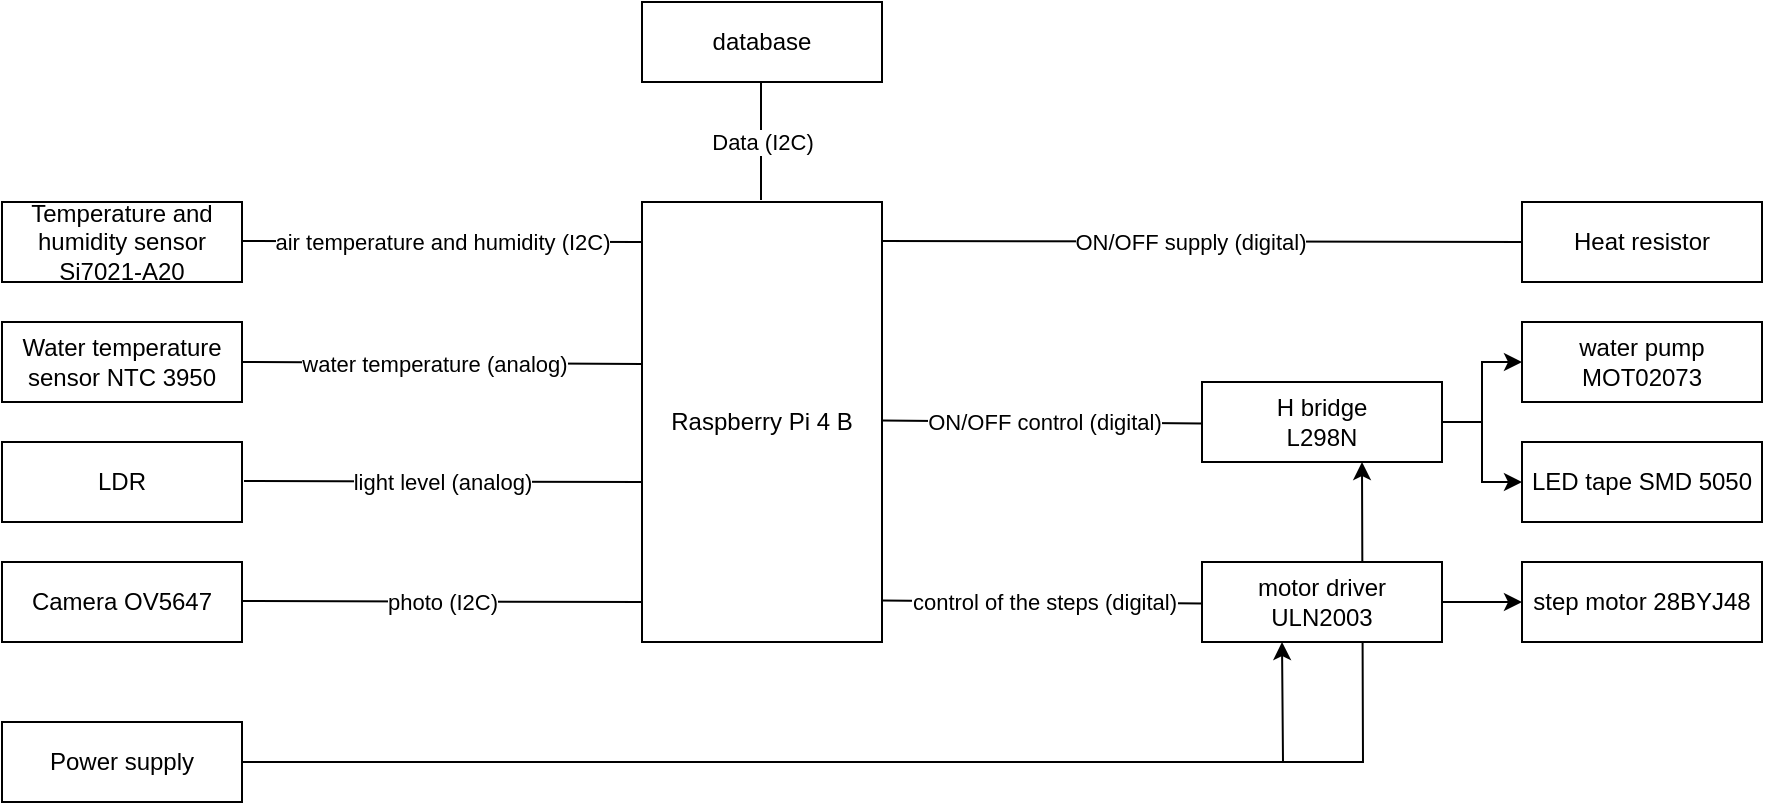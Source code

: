 <mxfile version="15.9.1" type="device"><diagram id="asgJbg-5exCg9C6luIJi" name="Page-1"><mxGraphModel dx="1422" dy="655" grid="1" gridSize="10" guides="1" tooltips="1" connect="1" arrows="1" fold="1" page="1" pageScale="1" pageWidth="827" pageHeight="1169" math="0" shadow="0"><root><mxCell id="0"/><mxCell id="1" parent="0"/><mxCell id="W08Oep-dsSfBTw0CW-2S-1" value="Temperature and humidity sensor Si7021-A20" style="rounded=0;whiteSpace=wrap;html=1;" vertex="1" parent="1"><mxGeometry x="120" y="120" width="120" height="40" as="geometry"/></mxCell><mxCell id="W08Oep-dsSfBTw0CW-2S-2" value="Water temperature sensor NTC 3950" style="rounded=0;whiteSpace=wrap;html=1;" vertex="1" parent="1"><mxGeometry x="120" y="180" width="120" height="40" as="geometry"/></mxCell><mxCell id="W08Oep-dsSfBTw0CW-2S-3" value="LDR" style="rounded=0;whiteSpace=wrap;html=1;" vertex="1" parent="1"><mxGeometry x="120" y="240" width="120" height="40" as="geometry"/></mxCell><mxCell id="W08Oep-dsSfBTw0CW-2S-4" value="Camera OV5647" style="rounded=0;whiteSpace=wrap;html=1;" vertex="1" parent="1"><mxGeometry x="120" y="300" width="120" height="40" as="geometry"/></mxCell><mxCell id="W08Oep-dsSfBTw0CW-2S-5" value="Raspberry Pi 4 B" style="rounded=0;whiteSpace=wrap;html=1;" vertex="1" parent="1"><mxGeometry x="440" y="120" width="120" height="220" as="geometry"/></mxCell><mxCell id="W08Oep-dsSfBTw0CW-2S-6" value="" style="endArrow=none;html=1;rounded=0;" edge="1" parent="1"><mxGeometry width="50" height="50" relative="1" as="geometry"><mxPoint x="240" y="139.5" as="sourcePoint"/><mxPoint x="440" y="140" as="targetPoint"/></mxGeometry></mxCell><mxCell id="W08Oep-dsSfBTw0CW-2S-13" value="air temperature and humidity (I2C)" style="edgeLabel;html=1;align=center;verticalAlign=middle;resizable=0;points=[];" vertex="1" connectable="0" parent="W08Oep-dsSfBTw0CW-2S-6"><mxGeometry x="-0.263" relative="1" as="geometry"><mxPoint x="26" as="offset"/></mxGeometry></mxCell><mxCell id="W08Oep-dsSfBTw0CW-2S-7" value="" style="endArrow=none;html=1;rounded=0;" edge="1" parent="1"><mxGeometry width="50" height="50" relative="1" as="geometry"><mxPoint x="240" y="200" as="sourcePoint"/><mxPoint x="440" y="201" as="targetPoint"/></mxGeometry></mxCell><mxCell id="W08Oep-dsSfBTw0CW-2S-12" value="water temperature (analog)" style="edgeLabel;html=1;align=center;verticalAlign=middle;resizable=0;points=[];" vertex="1" connectable="0" parent="W08Oep-dsSfBTw0CW-2S-7"><mxGeometry x="-0.277" y="2" relative="1" as="geometry"><mxPoint x="23" y="2" as="offset"/></mxGeometry></mxCell><mxCell id="W08Oep-dsSfBTw0CW-2S-8" value="photo (I2C)" style="endArrow=none;html=1;rounded=0;" edge="1" parent="1"><mxGeometry width="50" height="50" relative="1" as="geometry"><mxPoint x="240" y="319.5" as="sourcePoint"/><mxPoint x="440" y="320" as="targetPoint"/><mxPoint as="offset"/></mxGeometry></mxCell><mxCell id="W08Oep-dsSfBTw0CW-2S-9" value="light level (analog)" style="endArrow=none;html=1;rounded=0;" edge="1" parent="1"><mxGeometry x="-0.006" width="50" height="50" relative="1" as="geometry"><mxPoint x="241" y="259.5" as="sourcePoint"/><mxPoint x="440" y="260" as="targetPoint"/><mxPoint as="offset"/></mxGeometry></mxCell><mxCell id="W08Oep-dsSfBTw0CW-2S-10" value="water pump MOT02073" style="rounded=0;whiteSpace=wrap;html=1;" vertex="1" parent="1"><mxGeometry x="880" y="180" width="120" height="40" as="geometry"/></mxCell><mxCell id="W08Oep-dsSfBTw0CW-2S-11" value="Heat resistor" style="rounded=0;whiteSpace=wrap;html=1;" vertex="1" parent="1"><mxGeometry x="880" y="120" width="120" height="40" as="geometry"/></mxCell><mxCell id="W08Oep-dsSfBTw0CW-2S-14" value="LED tape SMD 5050" style="rounded=0;whiteSpace=wrap;html=1;" vertex="1" parent="1"><mxGeometry x="880" y="240" width="120" height="40" as="geometry"/></mxCell><mxCell id="W08Oep-dsSfBTw0CW-2S-15" value="step motor 28BYJ48" style="rounded=0;whiteSpace=wrap;html=1;" vertex="1" parent="1"><mxGeometry x="880" y="300" width="120" height="40" as="geometry"/></mxCell><mxCell id="W08Oep-dsSfBTw0CW-2S-31" style="edgeStyle=orthogonalEdgeStyle;rounded=0;orthogonalLoop=1;jettySize=auto;html=1;entryX=0;entryY=0.5;entryDx=0;entryDy=0;" edge="1" parent="1" source="W08Oep-dsSfBTw0CW-2S-16" target="W08Oep-dsSfBTw0CW-2S-15"><mxGeometry relative="1" as="geometry"/></mxCell><mxCell id="W08Oep-dsSfBTw0CW-2S-34" style="edgeStyle=orthogonalEdgeStyle;rounded=0;orthogonalLoop=1;jettySize=auto;html=1;" edge="1" parent="1" source="W08Oep-dsSfBTw0CW-2S-17"><mxGeometry relative="1" as="geometry"><mxPoint x="760" y="340" as="targetPoint"/></mxGeometry></mxCell><mxCell id="W08Oep-dsSfBTw0CW-2S-35" style="edgeStyle=orthogonalEdgeStyle;rounded=0;orthogonalLoop=1;jettySize=auto;html=1;" edge="1" parent="1" source="W08Oep-dsSfBTw0CW-2S-17"><mxGeometry relative="1" as="geometry"><mxPoint x="800" y="250" as="targetPoint"/></mxGeometry></mxCell><mxCell id="W08Oep-dsSfBTw0CW-2S-17" value="Power supply" style="rounded=0;whiteSpace=wrap;html=1;" vertex="1" parent="1"><mxGeometry x="120" y="380" width="120" height="40" as="geometry"/></mxCell><mxCell id="W08Oep-dsSfBTw0CW-2S-19" value="" style="endArrow=none;html=1;rounded=0;entryX=0;entryY=0.5;entryDx=0;entryDy=0;" edge="1" parent="1" target="W08Oep-dsSfBTw0CW-2S-11"><mxGeometry width="50" height="50" relative="1" as="geometry"><mxPoint x="560" y="139.5" as="sourcePoint"/><mxPoint x="760" y="140.5" as="targetPoint"/></mxGeometry></mxCell><mxCell id="W08Oep-dsSfBTw0CW-2S-20" value="ON/OFF supply (digital)" style="edgeLabel;html=1;align=center;verticalAlign=middle;resizable=0;points=[];" vertex="1" connectable="0" parent="W08Oep-dsSfBTw0CW-2S-19"><mxGeometry x="-0.277" y="2" relative="1" as="geometry"><mxPoint x="38" y="2" as="offset"/></mxGeometry></mxCell><mxCell id="W08Oep-dsSfBTw0CW-2S-24" style="edgeStyle=orthogonalEdgeStyle;rounded=0;orthogonalLoop=1;jettySize=auto;html=1;entryX=0;entryY=0.5;entryDx=0;entryDy=0;" edge="1" parent="1" source="W08Oep-dsSfBTw0CW-2S-23" target="W08Oep-dsSfBTw0CW-2S-10"><mxGeometry relative="1" as="geometry"/></mxCell><mxCell id="W08Oep-dsSfBTw0CW-2S-25" style="edgeStyle=orthogonalEdgeStyle;rounded=0;orthogonalLoop=1;jettySize=auto;html=1;entryX=0;entryY=0.5;entryDx=0;entryDy=0;" edge="1" parent="1" source="W08Oep-dsSfBTw0CW-2S-23" target="W08Oep-dsSfBTw0CW-2S-14"><mxGeometry relative="1" as="geometry"/></mxCell><mxCell id="W08Oep-dsSfBTw0CW-2S-23" value="H bridge &lt;br&gt;L298N" style="rounded=0;whiteSpace=wrap;html=1;" vertex="1" parent="1"><mxGeometry x="720" y="210" width="120" height="40" as="geometry"/></mxCell><mxCell id="W08Oep-dsSfBTw0CW-2S-27" value="" style="endArrow=none;html=1;rounded=0;" edge="1" parent="1"><mxGeometry width="50" height="50" relative="1" as="geometry"><mxPoint x="560" y="229.25" as="sourcePoint"/><mxPoint x="720" y="230.75" as="targetPoint"/></mxGeometry></mxCell><mxCell id="W08Oep-dsSfBTw0CW-2S-28" value="ON/OFF control (digital)" style="edgeLabel;html=1;align=center;verticalAlign=middle;resizable=0;points=[];" vertex="1" connectable="0" parent="W08Oep-dsSfBTw0CW-2S-27"><mxGeometry x="-0.277" y="2" relative="1" as="geometry"><mxPoint x="23" y="2" as="offset"/></mxGeometry></mxCell><mxCell id="W08Oep-dsSfBTw0CW-2S-29" value="" style="endArrow=none;html=1;rounded=0;" edge="1" parent="1"><mxGeometry width="50" height="50" relative="1" as="geometry"><mxPoint x="560" y="319.25" as="sourcePoint"/><mxPoint x="720" y="320.75" as="targetPoint"/></mxGeometry></mxCell><mxCell id="W08Oep-dsSfBTw0CW-2S-30" value="control of the steps (digital)" style="edgeLabel;html=1;align=center;verticalAlign=middle;resizable=0;points=[];" vertex="1" connectable="0" parent="W08Oep-dsSfBTw0CW-2S-29"><mxGeometry x="-0.277" y="2" relative="1" as="geometry"><mxPoint x="23" y="2" as="offset"/></mxGeometry></mxCell><mxCell id="W08Oep-dsSfBTw0CW-2S-16" value="motor driver&lt;br&gt;ULN2003" style="rounded=0;whiteSpace=wrap;html=1;" vertex="1" parent="1"><mxGeometry x="720" y="300" width="120" height="40" as="geometry"/></mxCell><mxCell id="W08Oep-dsSfBTw0CW-2S-36" value="database" style="rounded=0;whiteSpace=wrap;html=1;" vertex="1" parent="1"><mxGeometry x="440" y="20" width="120" height="40" as="geometry"/></mxCell><mxCell id="W08Oep-dsSfBTw0CW-2S-37" value="" style="endArrow=none;html=1;rounded=0;" edge="1" parent="1"><mxGeometry width="50" height="50" relative="1" as="geometry"><mxPoint x="499.5" y="119" as="sourcePoint"/><mxPoint x="499.5" y="60" as="targetPoint"/></mxGeometry></mxCell><mxCell id="W08Oep-dsSfBTw0CW-2S-38" value="Data (I2C)" style="edgeLabel;html=1;align=center;verticalAlign=middle;resizable=0;points=[];" vertex="1" connectable="0" parent="W08Oep-dsSfBTw0CW-2S-37"><mxGeometry x="-0.277" y="2" relative="1" as="geometry"><mxPoint x="2" y="-8" as="offset"/></mxGeometry></mxCell></root></mxGraphModel></diagram></mxfile>